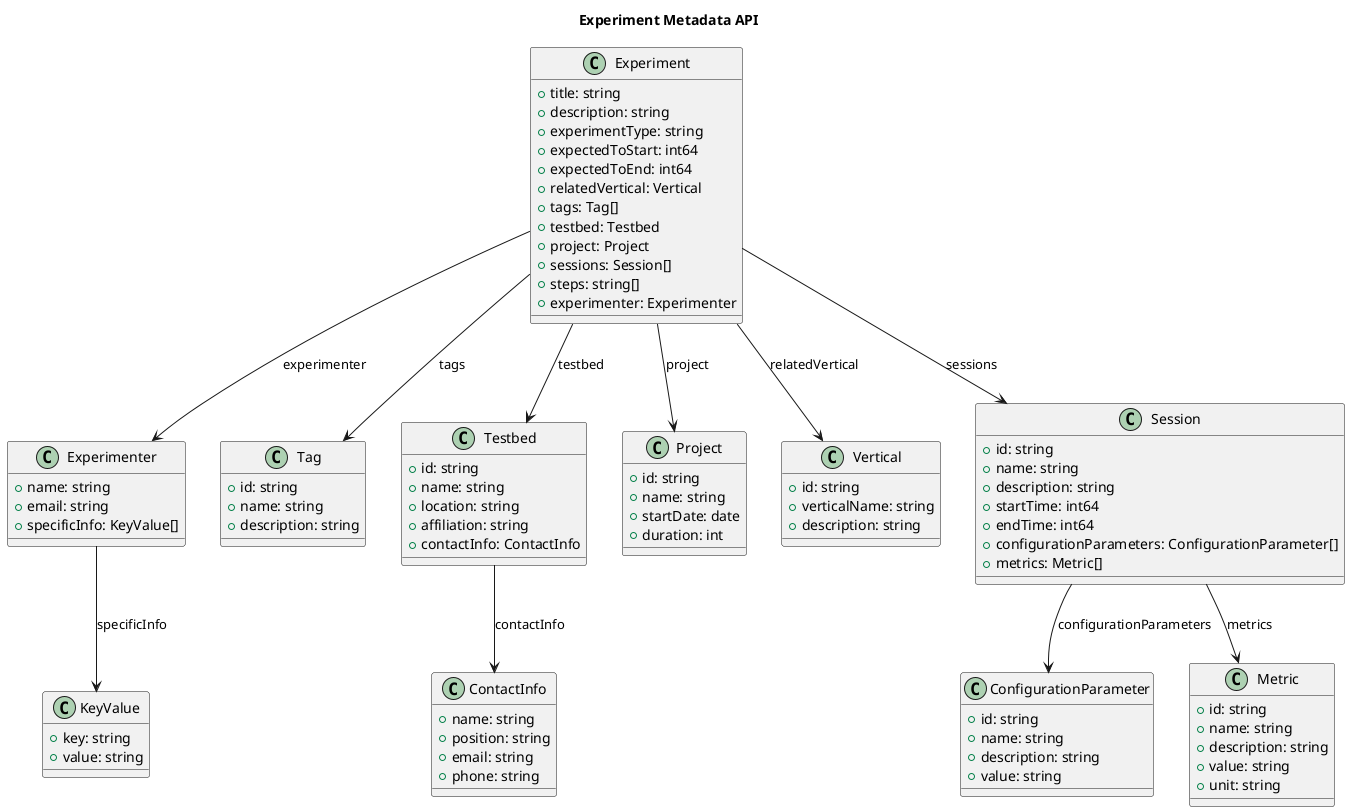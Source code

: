 @startuml
title Experiment Metadata API

class Experiment {
  + title: string
  + description: string
  + experimentType: string
  + expectedToStart: int64
  + expectedToEnd: int64
  + relatedVertical: Vertical
  + tags: Tag[]
  + testbed: Testbed
  + project: Project
  + sessions: Session[]
  + steps: string[]
  + experimenter: Experimenter
}

class Experimenter {
  + name: string
  + email: string
  + specificInfo: KeyValue[]
}

class KeyValue {
  + key: string
  + value: string
}

class Tag {
  + id: string
  + name: string
  + description: string
}

class Testbed {
  + id: string
  + name: string
  + location: string
  + affiliation: string
  + contactInfo: ContactInfo
}

class ContactInfo {
  + name: string
  + position: string
  + email: string
  + phone: string
}

class Project {
  + id: string
  + name: string
  + startDate: date
  + duration: int
}

class Vertical {
  + id: string
  + verticalName: string
  + description: string
}

class Session {
  + id: string
  + name: string
  + description: string
  + startTime: int64
  + endTime: int64
  + configurationParameters: ConfigurationParameter[]
  + metrics: Metric[]
}

class ConfigurationParameter {
  + id: string
  + name: string
  + description: string
  + value: string
}

class Metric {
  + id: string
  + name: string
  + description: string
  + value: string
  + unit: string
}

Experiment --> Vertical : relatedVertical
Experiment --> Tag : tags
Experiment --> Testbed : testbed
Experiment --> Project : project
Experiment --> Session : sessions
Experiment --> Experimenter : experimenter
Experimenter --> KeyValue : specificInfo
Testbed --> ContactInfo : contactInfo
Session --> ConfigurationParameter : configurationParameters
Session --> Metric : metrics
@enduml